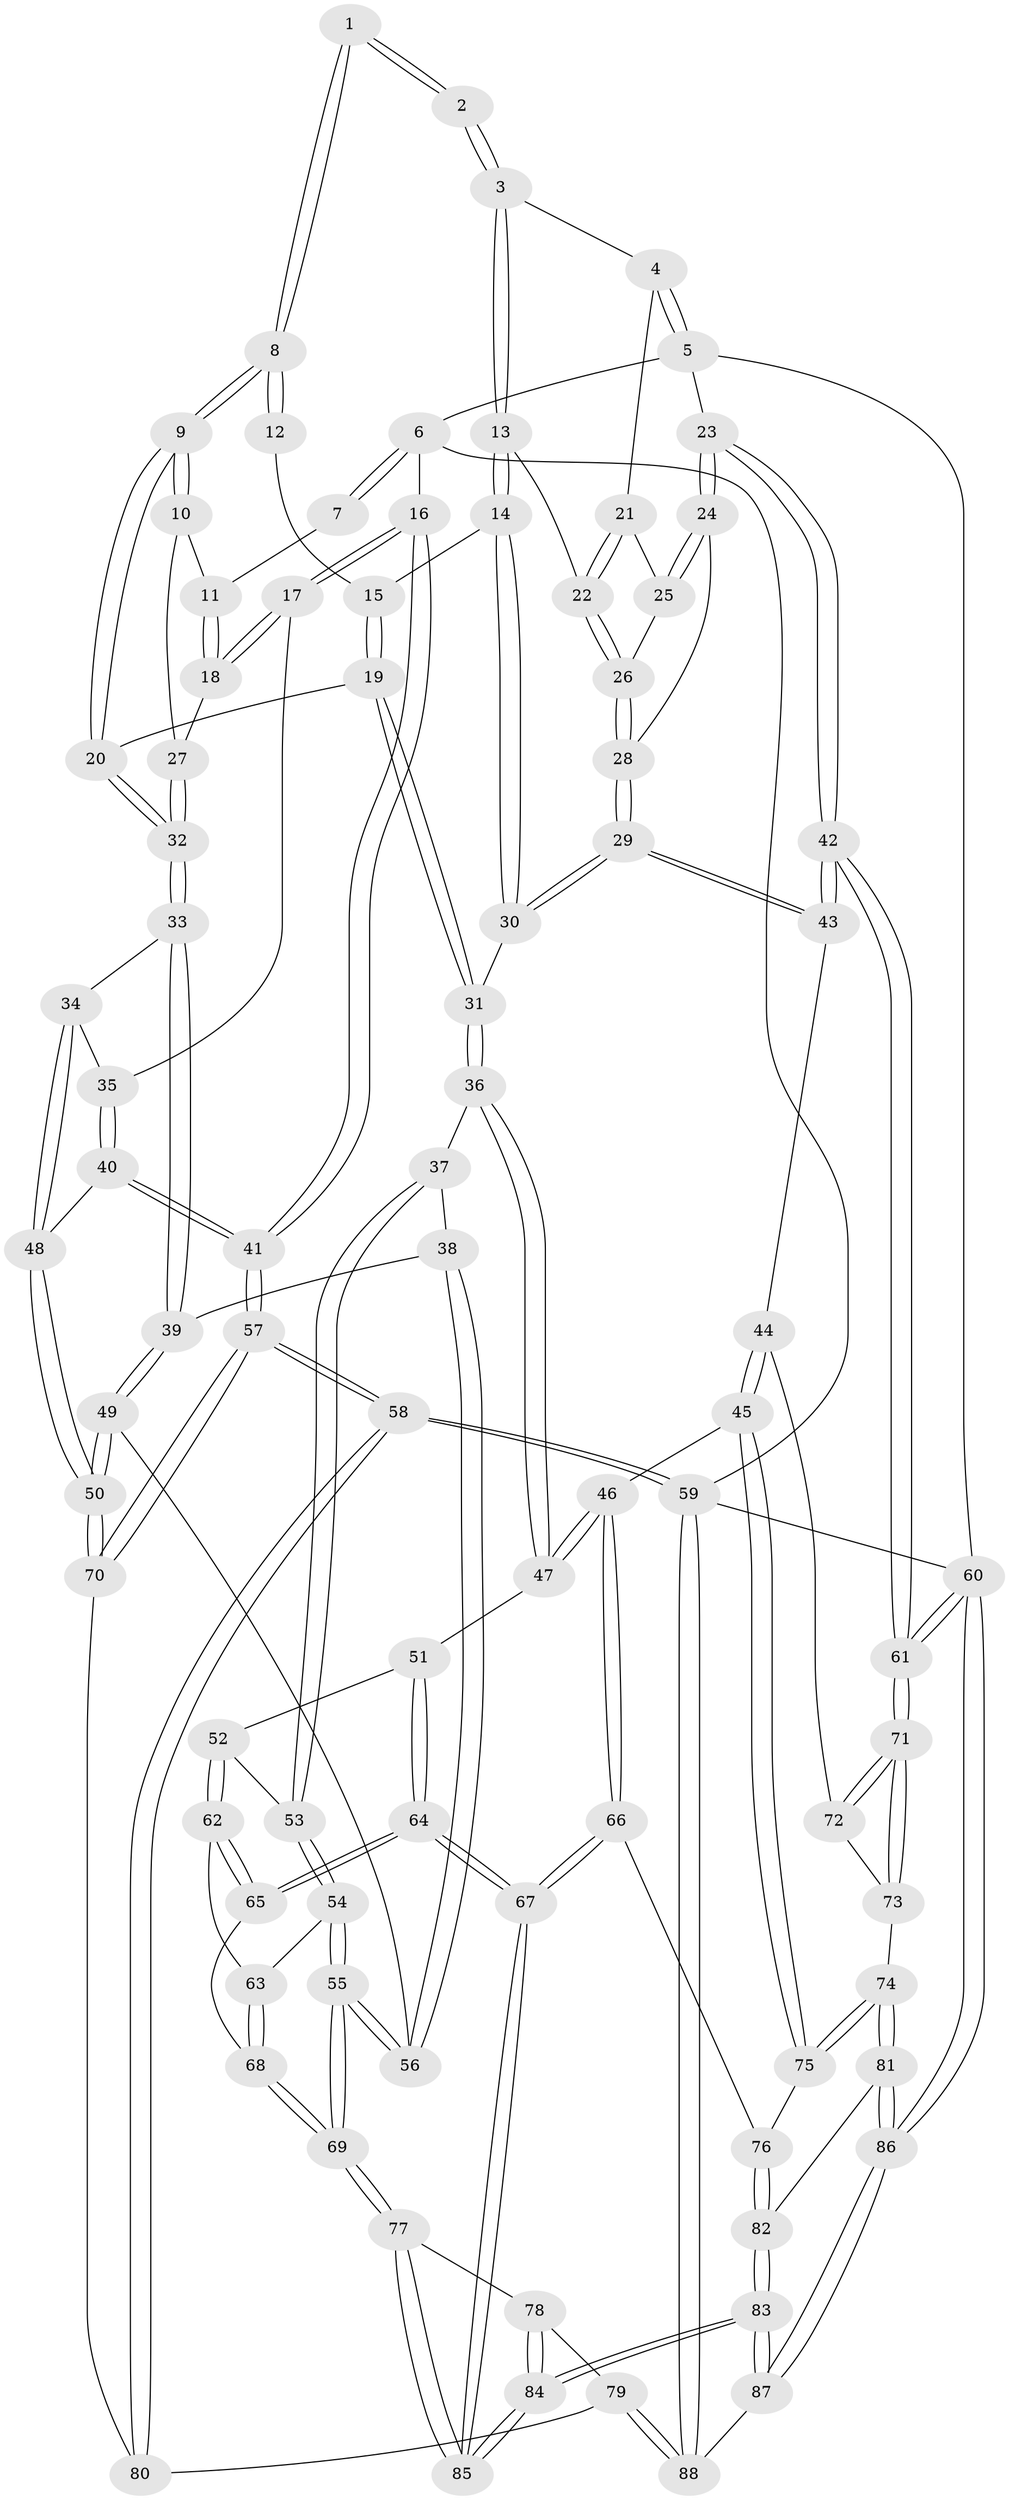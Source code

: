 // Generated by graph-tools (version 1.1) at 2025/59/03/09/25 04:59:59]
// undirected, 88 vertices, 217 edges
graph export_dot {
graph [start="1"]
  node [color=gray90,style=filled];
  1 [pos="+0.43365650392992927+0"];
  2 [pos="+0.8969647379844415+0"];
  3 [pos="+0.9219406564998514+0"];
  4 [pos="+1+0"];
  5 [pos="+1+0"];
  6 [pos="+0+0"];
  7 [pos="+0.278411678189391+0"];
  8 [pos="+0.4804171531437344+0.0980409935339525"];
  9 [pos="+0.46457451059419425+0.21275628364368662"];
  10 [pos="+0.35173262849403497+0.19312056194551297"];
  11 [pos="+0.2691875510379978+0.12409545584178348"];
  12 [pos="+0.6667556585400926+0.10297151120398455"];
  13 [pos="+0.807992187473977+0.1850575675021614"];
  14 [pos="+0.7863461890073415+0.20213263924298167"];
  15 [pos="+0.6758492909003436+0.16099199145463822"];
  16 [pos="+0+0"];
  17 [pos="+0.1304648758379434+0.2180939240795466"];
  18 [pos="+0.1557996829309406+0.21721515848844447"];
  19 [pos="+0.5694271487236914+0.30015515820567096"];
  20 [pos="+0.46500433129485047+0.21395980286854172"];
  21 [pos="+0.9408550581859446+0.19103791744890466"];
  22 [pos="+0.8508478527181761+0.21493485080624167"];
  23 [pos="+1+0.3429440267436101"];
  24 [pos="+1+0.345747392087133"];
  25 [pos="+0.9462237239237631+0.2322210908677764"];
  26 [pos="+0.8685616581327993+0.2376294334962587"];
  27 [pos="+0.2378629541262671+0.25439795723219366"];
  28 [pos="+0.9082601116549649+0.3794972462937224"];
  29 [pos="+0.8559660615385919+0.41466399363584805"];
  30 [pos="+0.7233844764458232+0.3578620951608067"];
  31 [pos="+0.6131861329739567+0.37402734016452815"];
  32 [pos="+0.31434917110713106+0.3813122403447298"];
  33 [pos="+0.2968792378441113+0.45437387252149103"];
  34 [pos="+0.27131567864091816+0.45860731257072973"];
  35 [pos="+0.14199298719712275+0.38718462561007333"];
  36 [pos="+0.6005980447279159+0.40474848188174173"];
  37 [pos="+0.3319935424847068+0.472410835621064"];
  38 [pos="+0.3099310259248543+0.46327162214804346"];
  39 [pos="+0.30647145467615733+0.4615170258586155"];
  40 [pos="+0+0.4817978287439367"];
  41 [pos="+0+0.496766475606905"];
  42 [pos="+1+0.48321957827969547"];
  43 [pos="+0.8645441642390883+0.5422007265937392"];
  44 [pos="+0.856163555787383+0.5762591687455806"];
  45 [pos="+0.8249514649035516+0.594520223505789"];
  46 [pos="+0.7581158068479794+0.5982296789796145"];
  47 [pos="+0.6050516169491906+0.5180622102659115"];
  48 [pos="+0.22738981255758528+0.5057035576787738"];
  49 [pos="+0.2786974762521769+0.6556064146499584"];
  50 [pos="+0.12801513203869355+0.653013669745686"];
  51 [pos="+0.5880305240617227+0.5444334005348795"];
  52 [pos="+0.5073869042966722+0.5761600778238006"];
  53 [pos="+0.3720784619241833+0.5246486966254835"];
  54 [pos="+0.3846134084555639+0.6080440087570176"];
  55 [pos="+0.33252972072509157+0.6897548562625557"];
  56 [pos="+0.3284450224581201+0.6862260466788535"];
  57 [pos="+0+0.5732540397283251"];
  58 [pos="+0+1"];
  59 [pos="+0+1"];
  60 [pos="+1+1"];
  61 [pos="+1+0.7696636497402359"];
  62 [pos="+0.4775033259054584+0.6266433479555764"];
  63 [pos="+0.45166088104488566+0.6471582392864609"];
  64 [pos="+0.6042731085658781+0.7666950506128009"];
  65 [pos="+0.589587633558502+0.7555169274805764"];
  66 [pos="+0.652170549491464+0.7540574392355154"];
  67 [pos="+0.6075049633364146+0.7747723354941546"];
  68 [pos="+0.445824422522021+0.6765517953280129"];
  69 [pos="+0.35929572922897074+0.7728489219118774"];
  70 [pos="+0.1156659041859656+0.6620190922128532"];
  71 [pos="+1+0.7473829760545352"];
  72 [pos="+0.8966234523355652+0.6102127922992819"];
  73 [pos="+0.8893169135767143+0.779877195921621"];
  74 [pos="+0.8626278397830766+0.7941834761913116"];
  75 [pos="+0.803790233395156+0.7435430442230154"];
  76 [pos="+0.7567812389460131+0.7566464385344288"];
  77 [pos="+0.3588290472070225+0.778820680901654"];
  78 [pos="+0.34241837337667286+0.8026294912352812"];
  79 [pos="+0.26224955972983205+0.895185003037006"];
  80 [pos="+0.13544830701233454+0.7179045379700335"];
  81 [pos="+0.8541316431835245+0.8422095130193638"];
  82 [pos="+0.7731423369959705+0.8517116437862813"];
  83 [pos="+0.6202322819762476+0.9410460486649702"];
  84 [pos="+0.6193179634568554+0.936298550520965"];
  85 [pos="+0.6030923314409953+0.7875089214274087"];
  86 [pos="+1+1"];
  87 [pos="+0.6125905976200762+1"];
  88 [pos="+0.2308071516962722+1"];
  1 -- 2;
  1 -- 2;
  1 -- 8;
  1 -- 8;
  2 -- 3;
  2 -- 3;
  3 -- 4;
  3 -- 13;
  3 -- 13;
  4 -- 5;
  4 -- 5;
  4 -- 21;
  5 -- 6;
  5 -- 23;
  5 -- 60;
  6 -- 7;
  6 -- 7;
  6 -- 16;
  6 -- 59;
  7 -- 11;
  8 -- 9;
  8 -- 9;
  8 -- 12;
  8 -- 12;
  9 -- 10;
  9 -- 10;
  9 -- 20;
  9 -- 20;
  10 -- 11;
  10 -- 27;
  11 -- 18;
  11 -- 18;
  12 -- 15;
  13 -- 14;
  13 -- 14;
  13 -- 22;
  14 -- 15;
  14 -- 30;
  14 -- 30;
  15 -- 19;
  15 -- 19;
  16 -- 17;
  16 -- 17;
  16 -- 41;
  16 -- 41;
  17 -- 18;
  17 -- 18;
  17 -- 35;
  18 -- 27;
  19 -- 20;
  19 -- 31;
  19 -- 31;
  20 -- 32;
  20 -- 32;
  21 -- 22;
  21 -- 22;
  21 -- 25;
  22 -- 26;
  22 -- 26;
  23 -- 24;
  23 -- 24;
  23 -- 42;
  23 -- 42;
  24 -- 25;
  24 -- 25;
  24 -- 28;
  25 -- 26;
  26 -- 28;
  26 -- 28;
  27 -- 32;
  27 -- 32;
  28 -- 29;
  28 -- 29;
  29 -- 30;
  29 -- 30;
  29 -- 43;
  29 -- 43;
  30 -- 31;
  31 -- 36;
  31 -- 36;
  32 -- 33;
  32 -- 33;
  33 -- 34;
  33 -- 39;
  33 -- 39;
  34 -- 35;
  34 -- 48;
  34 -- 48;
  35 -- 40;
  35 -- 40;
  36 -- 37;
  36 -- 47;
  36 -- 47;
  37 -- 38;
  37 -- 53;
  37 -- 53;
  38 -- 39;
  38 -- 56;
  38 -- 56;
  39 -- 49;
  39 -- 49;
  40 -- 41;
  40 -- 41;
  40 -- 48;
  41 -- 57;
  41 -- 57;
  42 -- 43;
  42 -- 43;
  42 -- 61;
  42 -- 61;
  43 -- 44;
  44 -- 45;
  44 -- 45;
  44 -- 72;
  45 -- 46;
  45 -- 75;
  45 -- 75;
  46 -- 47;
  46 -- 47;
  46 -- 66;
  46 -- 66;
  47 -- 51;
  48 -- 50;
  48 -- 50;
  49 -- 50;
  49 -- 50;
  49 -- 56;
  50 -- 70;
  50 -- 70;
  51 -- 52;
  51 -- 64;
  51 -- 64;
  52 -- 53;
  52 -- 62;
  52 -- 62;
  53 -- 54;
  53 -- 54;
  54 -- 55;
  54 -- 55;
  54 -- 63;
  55 -- 56;
  55 -- 56;
  55 -- 69;
  55 -- 69;
  57 -- 58;
  57 -- 58;
  57 -- 70;
  57 -- 70;
  58 -- 59;
  58 -- 59;
  58 -- 80;
  58 -- 80;
  59 -- 88;
  59 -- 88;
  59 -- 60;
  60 -- 61;
  60 -- 61;
  60 -- 86;
  60 -- 86;
  61 -- 71;
  61 -- 71;
  62 -- 63;
  62 -- 65;
  62 -- 65;
  63 -- 68;
  63 -- 68;
  64 -- 65;
  64 -- 65;
  64 -- 67;
  64 -- 67;
  65 -- 68;
  66 -- 67;
  66 -- 67;
  66 -- 76;
  67 -- 85;
  67 -- 85;
  68 -- 69;
  68 -- 69;
  69 -- 77;
  69 -- 77;
  70 -- 80;
  71 -- 72;
  71 -- 72;
  71 -- 73;
  71 -- 73;
  72 -- 73;
  73 -- 74;
  74 -- 75;
  74 -- 75;
  74 -- 81;
  74 -- 81;
  75 -- 76;
  76 -- 82;
  76 -- 82;
  77 -- 78;
  77 -- 85;
  77 -- 85;
  78 -- 79;
  78 -- 84;
  78 -- 84;
  79 -- 80;
  79 -- 88;
  79 -- 88;
  81 -- 82;
  81 -- 86;
  81 -- 86;
  82 -- 83;
  82 -- 83;
  83 -- 84;
  83 -- 84;
  83 -- 87;
  83 -- 87;
  84 -- 85;
  84 -- 85;
  86 -- 87;
  86 -- 87;
  87 -- 88;
}
